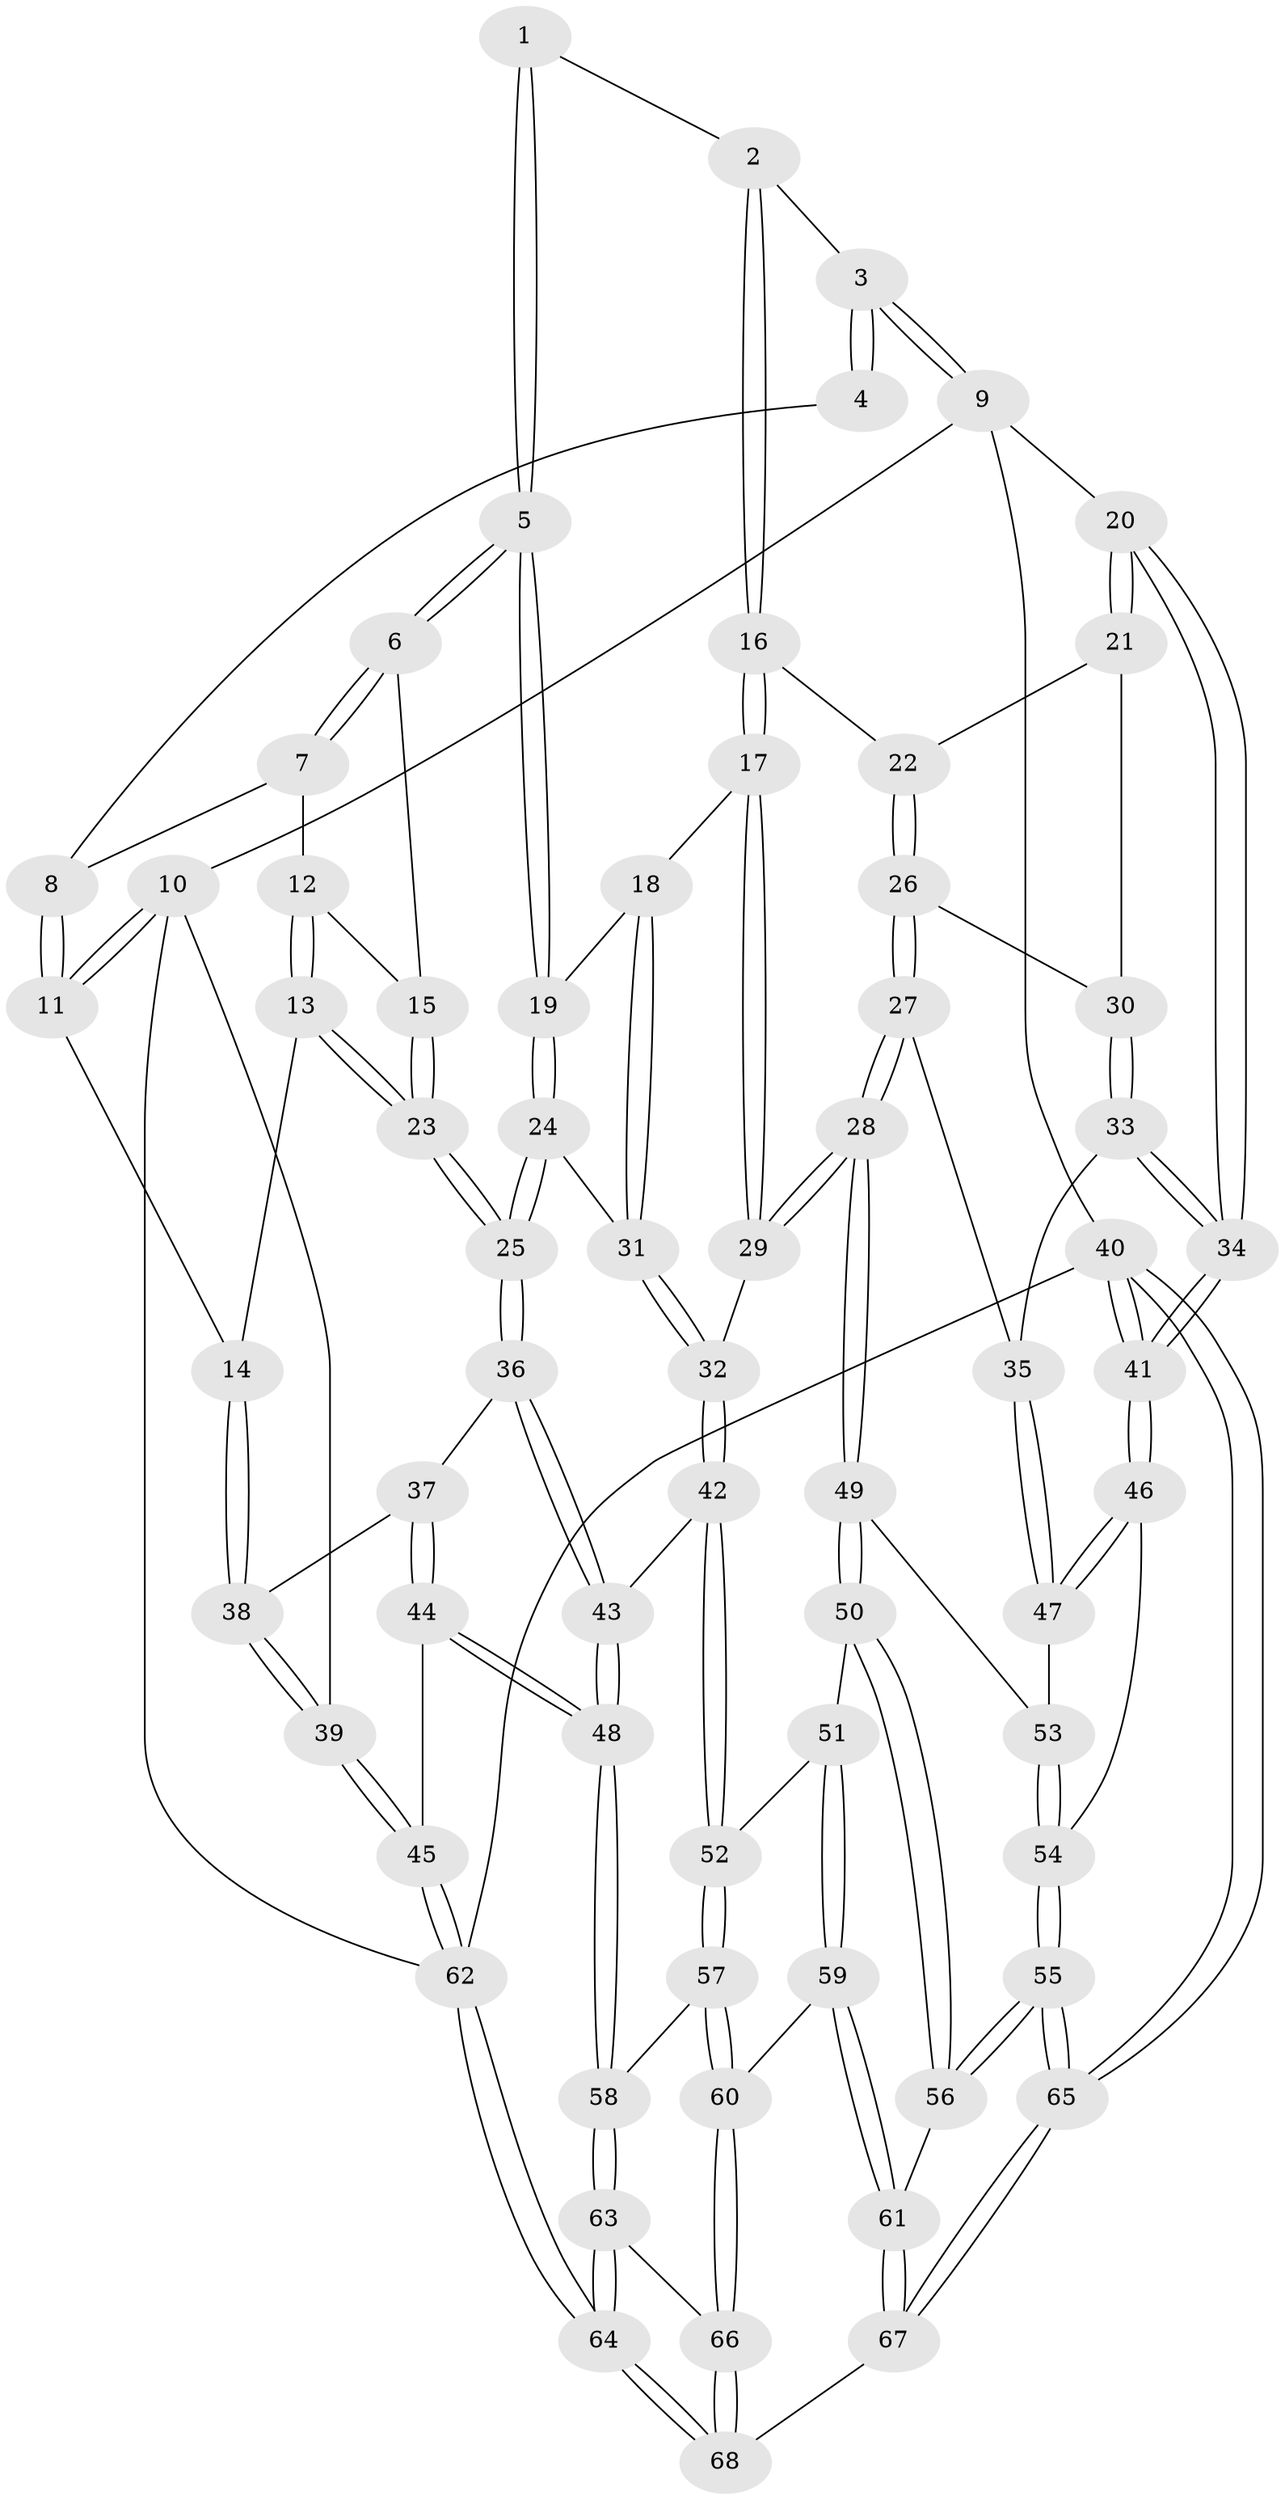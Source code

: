 // Generated by graph-tools (version 1.1) at 2025/27/03/09/25 03:27:15]
// undirected, 68 vertices, 167 edges
graph export_dot {
graph [start="1"]
  node [color=gray90,style=filled];
  1 [pos="+0.5113101645728599+0.12433042057736512"];
  2 [pos="+0.7297069481089027+0.07291111102412211"];
  3 [pos="+0.9446020547978238+0"];
  4 [pos="+0.480787882693921+0"];
  5 [pos="+0.45850146194918734+0.17485057691878322"];
  6 [pos="+0.4404236461331567+0.1695577563870696"];
  7 [pos="+0.2446043349992229+0"];
  8 [pos="+0.09082907896821199+0"];
  9 [pos="+1+0"];
  10 [pos="+0+0"];
  11 [pos="+0+0"];
  12 [pos="+0.2618820857232769+0.18375942552967486"];
  13 [pos="+0.26147889370930333+0.2408847865109875"];
  14 [pos="+0.11083245143834591+0.2788592385916245"];
  15 [pos="+0.3731838571858226+0.23219412951111928"];
  16 [pos="+0.7037761848891965+0.17494382093143118"];
  17 [pos="+0.670221442292419+0.21497713116929343"];
  18 [pos="+0.5456369224056185+0.24364381952797548"];
  19 [pos="+0.4754034821988488+0.2054813554560456"];
  20 [pos="+1+0"];
  21 [pos="+0.824820692410103+0.2632240729664613"];
  22 [pos="+0.7603567589547178+0.2563328964333164"];
  23 [pos="+0.30910478404454395+0.3114700571035351"];
  24 [pos="+0.4297862298853702+0.3744998057497102"];
  25 [pos="+0.31758451626645656+0.42273783038714396"];
  26 [pos="+0.7710246694568484+0.3280233205506571"];
  27 [pos="+0.6720206125428395+0.4547496496360107"];
  28 [pos="+0.6664316895714439+0.457189166900432"];
  29 [pos="+0.6510818280896054+0.45022687343434825"];
  30 [pos="+0.8368128683903722+0.32587851594592676"];
  31 [pos="+0.5746421092644453+0.40173847387602934"];
  32 [pos="+0.6414916621805049+0.44965777187659633"];
  33 [pos="+0.9663554581321143+0.38251049478140775"];
  34 [pos="+1+0.38213973741235907"];
  35 [pos="+0.7638957643974744+0.4484272043976565"];
  36 [pos="+0.3069674235813374+0.4385527212140588"];
  37 [pos="+0.20905996517227798+0.4079296485126102"];
  38 [pos="+0.1379099947755475+0.3727512832219247"];
  39 [pos="+0+0.5674225242486053"];
  40 [pos="+1+1"];
  41 [pos="+1+0.6165691443430609"];
  42 [pos="+0.4520736127208103+0.5964152446273958"];
  43 [pos="+0.3177854436187594+0.520450572194141"];
  44 [pos="+0.012715185018396018+0.6451926802531337"];
  45 [pos="+0+0.5893513288030222"];
  46 [pos="+1+0.6225663874017351"];
  47 [pos="+0.9557055503520049+0.59951189734474"];
  48 [pos="+0.154395330649272+0.7088258949986604"];
  49 [pos="+0.7143644252633238+0.5957393865562077"];
  50 [pos="+0.6960925095213016+0.6288160506506378"];
  51 [pos="+0.5480731412469194+0.6919404672872919"];
  52 [pos="+0.4544475339974835+0.6031894393017709"];
  53 [pos="+0.7474054334647113+0.603769456364403"];
  54 [pos="+0.8582377581797767+0.7969193730847304"];
  55 [pos="+0.7812028327813498+0.8759077241191741"];
  56 [pos="+0.7220612824421199+0.8530420898632726"];
  57 [pos="+0.38808053741384596+0.7548433526629268"];
  58 [pos="+0.18323973169375565+0.7755402931787584"];
  59 [pos="+0.5544521725218422+0.8323145084245791"];
  60 [pos="+0.4927782804442286+0.8586291959352197"];
  61 [pos="+0.6467954999778803+0.8609839982828714"];
  62 [pos="+0+1"];
  63 [pos="+0.18778099402061216+0.9792006361586977"];
  64 [pos="+0.07701000246273794+1"];
  65 [pos="+0.9752738209911753+1"];
  66 [pos="+0.4796584525261133+0.8772188201779196"];
  67 [pos="+0.5532896423014908+1"];
  68 [pos="+0.5194874143058467+1"];
  1 -- 2;
  1 -- 5;
  1 -- 5;
  2 -- 3;
  2 -- 16;
  2 -- 16;
  3 -- 4;
  3 -- 4;
  3 -- 9;
  3 -- 9;
  4 -- 8;
  5 -- 6;
  5 -- 6;
  5 -- 19;
  5 -- 19;
  6 -- 7;
  6 -- 7;
  6 -- 15;
  7 -- 8;
  7 -- 12;
  8 -- 11;
  8 -- 11;
  9 -- 10;
  9 -- 20;
  9 -- 40;
  10 -- 11;
  10 -- 11;
  10 -- 39;
  10 -- 62;
  11 -- 14;
  12 -- 13;
  12 -- 13;
  12 -- 15;
  13 -- 14;
  13 -- 23;
  13 -- 23;
  14 -- 38;
  14 -- 38;
  15 -- 23;
  15 -- 23;
  16 -- 17;
  16 -- 17;
  16 -- 22;
  17 -- 18;
  17 -- 29;
  17 -- 29;
  18 -- 19;
  18 -- 31;
  18 -- 31;
  19 -- 24;
  19 -- 24;
  20 -- 21;
  20 -- 21;
  20 -- 34;
  20 -- 34;
  21 -- 22;
  21 -- 30;
  22 -- 26;
  22 -- 26;
  23 -- 25;
  23 -- 25;
  24 -- 25;
  24 -- 25;
  24 -- 31;
  25 -- 36;
  25 -- 36;
  26 -- 27;
  26 -- 27;
  26 -- 30;
  27 -- 28;
  27 -- 28;
  27 -- 35;
  28 -- 29;
  28 -- 29;
  28 -- 49;
  28 -- 49;
  29 -- 32;
  30 -- 33;
  30 -- 33;
  31 -- 32;
  31 -- 32;
  32 -- 42;
  32 -- 42;
  33 -- 34;
  33 -- 34;
  33 -- 35;
  34 -- 41;
  34 -- 41;
  35 -- 47;
  35 -- 47;
  36 -- 37;
  36 -- 43;
  36 -- 43;
  37 -- 38;
  37 -- 44;
  37 -- 44;
  38 -- 39;
  38 -- 39;
  39 -- 45;
  39 -- 45;
  40 -- 41;
  40 -- 41;
  40 -- 65;
  40 -- 65;
  40 -- 62;
  41 -- 46;
  41 -- 46;
  42 -- 43;
  42 -- 52;
  42 -- 52;
  43 -- 48;
  43 -- 48;
  44 -- 45;
  44 -- 48;
  44 -- 48;
  45 -- 62;
  45 -- 62;
  46 -- 47;
  46 -- 47;
  46 -- 54;
  47 -- 53;
  48 -- 58;
  48 -- 58;
  49 -- 50;
  49 -- 50;
  49 -- 53;
  50 -- 51;
  50 -- 56;
  50 -- 56;
  51 -- 52;
  51 -- 59;
  51 -- 59;
  52 -- 57;
  52 -- 57;
  53 -- 54;
  53 -- 54;
  54 -- 55;
  54 -- 55;
  55 -- 56;
  55 -- 56;
  55 -- 65;
  55 -- 65;
  56 -- 61;
  57 -- 58;
  57 -- 60;
  57 -- 60;
  58 -- 63;
  58 -- 63;
  59 -- 60;
  59 -- 61;
  59 -- 61;
  60 -- 66;
  60 -- 66;
  61 -- 67;
  61 -- 67;
  62 -- 64;
  62 -- 64;
  63 -- 64;
  63 -- 64;
  63 -- 66;
  64 -- 68;
  64 -- 68;
  65 -- 67;
  65 -- 67;
  66 -- 68;
  66 -- 68;
  67 -- 68;
}
